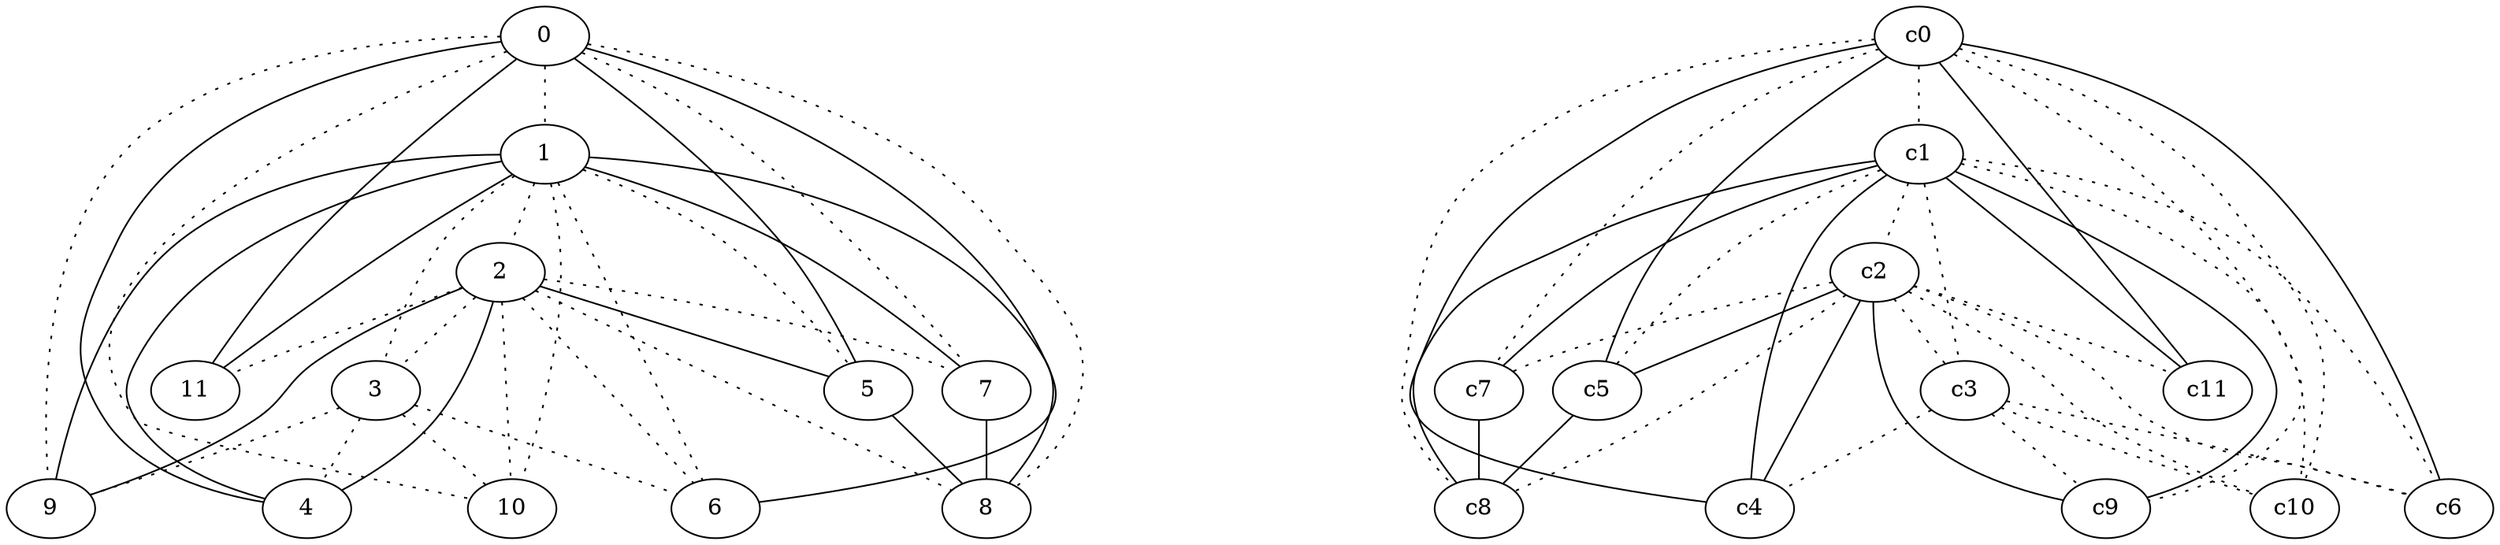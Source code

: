 graph {
a0[label=0];
a1[label=1];
a2[label=2];
a3[label=3];
a4[label=4];
a5[label=5];
a6[label=6];
a7[label=7];
a8[label=8];
a9[label=9];
a10[label=10];
a11[label=11];
a0 -- a1 [style=dotted];
a0 -- a4;
a0 -- a5;
a0 -- a6;
a0 -- a7 [style=dotted];
a0 -- a8 [style=dotted];
a0 -- a9 [style=dotted];
a0 -- a10 [style=dotted];
a0 -- a11;
a1 -- a2 [style=dotted];
a1 -- a3 [style=dotted];
a1 -- a4;
a1 -- a5 [style=dotted];
a1 -- a6 [style=dotted];
a1 -- a7;
a1 -- a8;
a1 -- a9;
a1 -- a10 [style=dotted];
a1 -- a11;
a2 -- a3 [style=dotted];
a2 -- a4;
a2 -- a5;
a2 -- a6 [style=dotted];
a2 -- a7 [style=dotted];
a2 -- a8 [style=dotted];
a2 -- a9;
a2 -- a10 [style=dotted];
a2 -- a11 [style=dotted];
a3 -- a4 [style=dotted];
a3 -- a6 [style=dotted];
a3 -- a9 [style=dotted];
a3 -- a10 [style=dotted];
a5 -- a8;
a7 -- a8;
c0 -- c1 [style=dotted];
c0 -- c4;
c0 -- c5;
c0 -- c6;
c0 -- c7 [style=dotted];
c0 -- c8 [style=dotted];
c0 -- c9 [style=dotted];
c0 -- c10 [style=dotted];
c0 -- c11;
c1 -- c2 [style=dotted];
c1 -- c3 [style=dotted];
c1 -- c4;
c1 -- c5 [style=dotted];
c1 -- c6 [style=dotted];
c1 -- c7;
c1 -- c8;
c1 -- c9;
c1 -- c10 [style=dotted];
c1 -- c11;
c2 -- c3 [style=dotted];
c2 -- c4;
c2 -- c5;
c2 -- c6 [style=dotted];
c2 -- c7 [style=dotted];
c2 -- c8 [style=dotted];
c2 -- c9;
c2 -- c10 [style=dotted];
c2 -- c11 [style=dotted];
c3 -- c4 [style=dotted];
c3 -- c6 [style=dotted];
c3 -- c9 [style=dotted];
c3 -- c10 [style=dotted];
c5 -- c8;
c7 -- c8;
}
